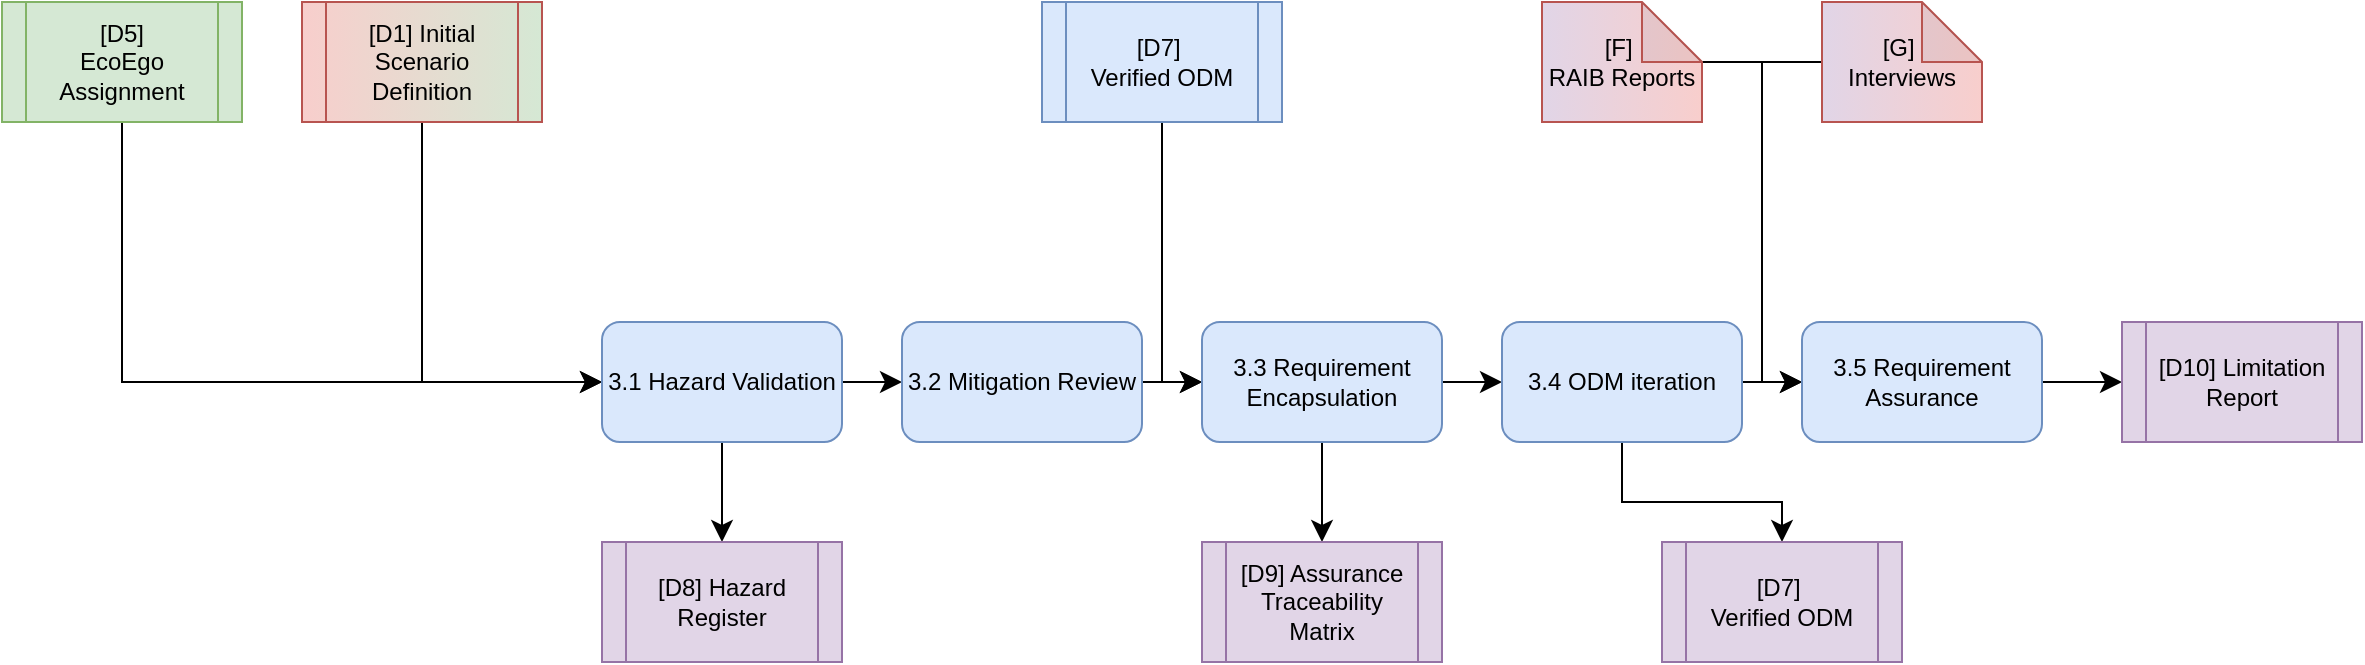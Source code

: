 <mxfile version="28.2.5">
  <diagram name="Page-1" id="oycVsA5VxsrQLEVhXFDq">
    <mxGraphModel dx="2069" dy="1872" grid="1" gridSize="10" guides="1" tooltips="1" connect="1" arrows="1" fold="1" page="1" pageScale="1" pageWidth="1169" pageHeight="827" math="0" shadow="0">
      <root>
        <mxCell id="0" />
        <mxCell id="1" parent="0" />
        <mxCell id="hQVPCuXLx-_9rWNBp_P6-16" style="edgeStyle=none;curved=0;rounded=0;orthogonalLoop=1;jettySize=auto;html=1;entryX=0;entryY=0.5;entryDx=0;entryDy=0;fontSize=12;startSize=8;endSize=8;" edge="1" parent="1" source="hQVPCuXLx-_9rWNBp_P6-1" target="hQVPCuXLx-_9rWNBp_P6-7">
          <mxGeometry relative="1" as="geometry">
            <Array as="points">
              <mxPoint x="-10" y="230" />
            </Array>
          </mxGeometry>
        </mxCell>
        <mxCell id="hQVPCuXLx-_9rWNBp_P6-1" value="[D1] Initial Scenario Definition" style="shape=process;whiteSpace=wrap;html=1;backgroundOutline=1;fillColor=#f8cecc;strokeColor=#b85450;gradientColor=#D5E8D4;gradientDirection=east;" vertex="1" parent="1">
          <mxGeometry x="-70" y="40" width="120" height="60" as="geometry" />
        </mxCell>
        <mxCell id="hQVPCuXLx-_9rWNBp_P6-18" style="edgeStyle=none;curved=0;rounded=0;orthogonalLoop=1;jettySize=auto;html=1;fontSize=12;startSize=8;endSize=8;" edge="1" parent="1" source="hQVPCuXLx-_9rWNBp_P6-2">
          <mxGeometry relative="1" as="geometry">
            <mxPoint x="80" y="230" as="targetPoint" />
            <Array as="points">
              <mxPoint x="-160" y="230" />
            </Array>
          </mxGeometry>
        </mxCell>
        <mxCell id="hQVPCuXLx-_9rWNBp_P6-2" value="&lt;div&gt;[D5]&lt;/div&gt;&lt;div&gt;EcoEgo Assignment&lt;/div&gt;" style="shape=process;whiteSpace=wrap;html=1;backgroundOutline=1;fillColor=#d5e8d4;strokeColor=#82b366;" vertex="1" parent="1">
          <mxGeometry x="-220" y="40" width="120" height="60" as="geometry" />
        </mxCell>
        <mxCell id="hQVPCuXLx-_9rWNBp_P6-21" style="edgeStyle=none;curved=0;rounded=0;orthogonalLoop=1;jettySize=auto;html=1;entryX=0;entryY=0.5;entryDx=0;entryDy=0;fontSize=12;startSize=8;endSize=8;" edge="1" parent="1" source="hQVPCuXLx-_9rWNBp_P6-3" target="hQVPCuXLx-_9rWNBp_P6-9">
          <mxGeometry relative="1" as="geometry">
            <Array as="points">
              <mxPoint x="360" y="230" />
            </Array>
          </mxGeometry>
        </mxCell>
        <mxCell id="hQVPCuXLx-_9rWNBp_P6-3" value="&lt;div&gt;[D7]&amp;nbsp;&lt;/div&gt;&lt;div&gt;Verified ODM&lt;/div&gt;" style="shape=process;whiteSpace=wrap;html=1;backgroundOutline=1;fillColor=#dae8fc;strokeColor=#6c8ebf;" vertex="1" parent="1">
          <mxGeometry x="300" y="40" width="120" height="60" as="geometry" />
        </mxCell>
        <mxCell id="hQVPCuXLx-_9rWNBp_P6-27" style="edgeStyle=none;curved=0;rounded=0;orthogonalLoop=1;jettySize=auto;html=1;entryX=0;entryY=0.5;entryDx=0;entryDy=0;fontSize=12;startSize=8;endSize=8;" edge="1" parent="1" source="hQVPCuXLx-_9rWNBp_P6-5" target="hQVPCuXLx-_9rWNBp_P6-11">
          <mxGeometry relative="1" as="geometry">
            <Array as="points">
              <mxPoint x="660" y="70" />
              <mxPoint x="660" y="230" />
            </Array>
          </mxGeometry>
        </mxCell>
        <mxCell id="hQVPCuXLx-_9rWNBp_P6-5" value="&lt;div&gt;[F]&amp;nbsp;&lt;/div&gt;&lt;div&gt;RAIB Reports&lt;/div&gt;" style="shape=note;whiteSpace=wrap;html=1;backgroundOutline=1;darkOpacity=0.05;fillColor=#f8cecc;strokeColor=#b85450;gradientColor=#E1D5E7;gradientDirection=west;" vertex="1" parent="1">
          <mxGeometry x="550" y="40" width="80" height="60" as="geometry" />
        </mxCell>
        <mxCell id="hQVPCuXLx-_9rWNBp_P6-19" value="" style="edgeStyle=none;curved=1;rounded=0;orthogonalLoop=1;jettySize=auto;html=1;fontSize=12;startSize=8;endSize=8;" edge="1" parent="1" source="hQVPCuXLx-_9rWNBp_P6-7" target="hQVPCuXLx-_9rWNBp_P6-8">
          <mxGeometry relative="1" as="geometry" />
        </mxCell>
        <mxCell id="hQVPCuXLx-_9rWNBp_P6-29" value="" style="edgeStyle=none;curved=1;rounded=0;orthogonalLoop=1;jettySize=auto;html=1;fontSize=12;startSize=8;endSize=8;" edge="1" parent="1" source="hQVPCuXLx-_9rWNBp_P6-7" target="hQVPCuXLx-_9rWNBp_P6-13">
          <mxGeometry relative="1" as="geometry" />
        </mxCell>
        <mxCell id="hQVPCuXLx-_9rWNBp_P6-7" value="3.1 Hazard Validation" style="rounded=1;whiteSpace=wrap;html=1;fillColor=#dae8fc;strokeColor=#6c8ebf;" vertex="1" parent="1">
          <mxGeometry x="80" y="200" width="120" height="60" as="geometry" />
        </mxCell>
        <mxCell id="hQVPCuXLx-_9rWNBp_P6-20" value="" style="edgeStyle=none;curved=1;rounded=0;orthogonalLoop=1;jettySize=auto;html=1;fontSize=12;startSize=8;endSize=8;" edge="1" parent="1" source="hQVPCuXLx-_9rWNBp_P6-8" target="hQVPCuXLx-_9rWNBp_P6-9">
          <mxGeometry relative="1" as="geometry" />
        </mxCell>
        <mxCell id="hQVPCuXLx-_9rWNBp_P6-8" value="3.2 Mitigation Review" style="rounded=1;whiteSpace=wrap;html=1;fillColor=#dae8fc;strokeColor=#6c8ebf;" vertex="1" parent="1">
          <mxGeometry x="230" y="200" width="120" height="60" as="geometry" />
        </mxCell>
        <mxCell id="hQVPCuXLx-_9rWNBp_P6-22" value="" style="edgeStyle=none;curved=1;rounded=0;orthogonalLoop=1;jettySize=auto;html=1;fontSize=12;startSize=8;endSize=8;" edge="1" parent="1" source="hQVPCuXLx-_9rWNBp_P6-9" target="hQVPCuXLx-_9rWNBp_P6-10">
          <mxGeometry relative="1" as="geometry" />
        </mxCell>
        <mxCell id="hQVPCuXLx-_9rWNBp_P6-30" value="" style="edgeStyle=none;curved=1;rounded=0;orthogonalLoop=1;jettySize=auto;html=1;fontSize=12;startSize=8;endSize=8;" edge="1" parent="1" source="hQVPCuXLx-_9rWNBp_P6-9" target="hQVPCuXLx-_9rWNBp_P6-14">
          <mxGeometry relative="1" as="geometry" />
        </mxCell>
        <mxCell id="hQVPCuXLx-_9rWNBp_P6-9" value="3.3 Requirement Encapsulation" style="rounded=1;whiteSpace=wrap;html=1;fillColor=#dae8fc;strokeColor=#6c8ebf;" vertex="1" parent="1">
          <mxGeometry x="380" y="200" width="120" height="60" as="geometry" />
        </mxCell>
        <mxCell id="hQVPCuXLx-_9rWNBp_P6-24" style="edgeStyle=none;curved=0;rounded=0;orthogonalLoop=1;jettySize=auto;html=1;entryX=0.5;entryY=0;entryDx=0;entryDy=0;fontSize=12;startSize=8;endSize=8;" edge="1" parent="1" source="hQVPCuXLx-_9rWNBp_P6-10" target="hQVPCuXLx-_9rWNBp_P6-23">
          <mxGeometry relative="1" as="geometry">
            <Array as="points">
              <mxPoint x="590" y="290" />
              <mxPoint x="670" y="290" />
            </Array>
          </mxGeometry>
        </mxCell>
        <mxCell id="hQVPCuXLx-_9rWNBp_P6-25" value="" style="edgeStyle=none;curved=1;rounded=0;orthogonalLoop=1;jettySize=auto;html=1;fontSize=12;startSize=8;endSize=8;" edge="1" parent="1" source="hQVPCuXLx-_9rWNBp_P6-10" target="hQVPCuXLx-_9rWNBp_P6-11">
          <mxGeometry relative="1" as="geometry" />
        </mxCell>
        <mxCell id="hQVPCuXLx-_9rWNBp_P6-10" value="3.4 ODM iteration" style="rounded=1;whiteSpace=wrap;html=1;fillColor=#dae8fc;strokeColor=#6c8ebf;" vertex="1" parent="1">
          <mxGeometry x="530" y="200" width="120" height="60" as="geometry" />
        </mxCell>
        <mxCell id="hQVPCuXLx-_9rWNBp_P6-26" value="" style="edgeStyle=none;curved=1;rounded=0;orthogonalLoop=1;jettySize=auto;html=1;fontSize=12;startSize=8;endSize=8;" edge="1" parent="1" source="hQVPCuXLx-_9rWNBp_P6-11" target="hQVPCuXLx-_9rWNBp_P6-15">
          <mxGeometry relative="1" as="geometry" />
        </mxCell>
        <mxCell id="hQVPCuXLx-_9rWNBp_P6-11" value="3.5 Requirement Assurance" style="rounded=1;whiteSpace=wrap;html=1;fillColor=#dae8fc;strokeColor=#6c8ebf;" vertex="1" parent="1">
          <mxGeometry x="680" y="200" width="120" height="60" as="geometry" />
        </mxCell>
        <mxCell id="hQVPCuXLx-_9rWNBp_P6-28" style="edgeStyle=none;curved=1;rounded=0;orthogonalLoop=1;jettySize=auto;html=1;fontSize=12;startSize=8;endSize=8;endArrow=none;endFill=0;" edge="1" parent="1" source="hQVPCuXLx-_9rWNBp_P6-12">
          <mxGeometry relative="1" as="geometry">
            <mxPoint x="650" y="70" as="targetPoint" />
          </mxGeometry>
        </mxCell>
        <mxCell id="hQVPCuXLx-_9rWNBp_P6-12" value="&lt;div&gt;[G]&amp;nbsp;&lt;/div&gt;&lt;div&gt;Interviews&lt;/div&gt;" style="shape=note;whiteSpace=wrap;html=1;backgroundOutline=1;darkOpacity=0.05;fillColor=#f8cecc;strokeColor=#b85450;gradientColor=#E1D5E7;gradientDirection=west;" vertex="1" parent="1">
          <mxGeometry x="690" y="40" width="80" height="60" as="geometry" />
        </mxCell>
        <mxCell id="hQVPCuXLx-_9rWNBp_P6-13" value="[D8] Hazard Register" style="shape=process;whiteSpace=wrap;html=1;backgroundOutline=1;fillColor=#e1d5e7;strokeColor=#9673a6;" vertex="1" parent="1">
          <mxGeometry x="80" y="310" width="120" height="60" as="geometry" />
        </mxCell>
        <mxCell id="hQVPCuXLx-_9rWNBp_P6-14" value="[D9] Assurance Traceability Matrix" style="shape=process;whiteSpace=wrap;html=1;backgroundOutline=1;fillColor=#e1d5e7;strokeColor=#9673a6;" vertex="1" parent="1">
          <mxGeometry x="380" y="310" width="120" height="60" as="geometry" />
        </mxCell>
        <mxCell id="hQVPCuXLx-_9rWNBp_P6-15" value="[D10] Limitation Report" style="shape=process;whiteSpace=wrap;html=1;backgroundOutline=1;fillColor=#e1d5e7;strokeColor=#9673a6;" vertex="1" parent="1">
          <mxGeometry x="840" y="200" width="120" height="60" as="geometry" />
        </mxCell>
        <mxCell id="hQVPCuXLx-_9rWNBp_P6-23" value="&lt;div&gt;[D7]&amp;nbsp;&lt;/div&gt;&lt;div&gt;Verified ODM&lt;/div&gt;" style="shape=process;whiteSpace=wrap;html=1;backgroundOutline=1;fillColor=#e1d5e7;strokeColor=#9673a6;" vertex="1" parent="1">
          <mxGeometry x="610" y="310" width="120" height="60" as="geometry" />
        </mxCell>
      </root>
    </mxGraphModel>
  </diagram>
</mxfile>
